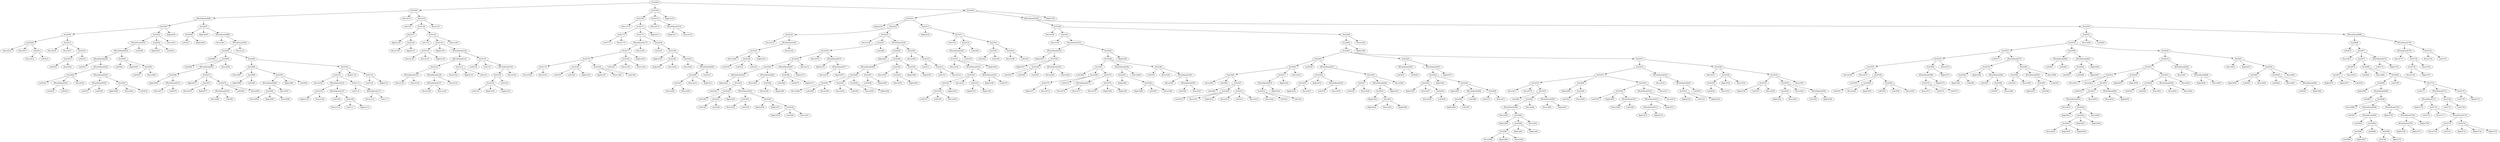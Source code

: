 digraph T {
	Do32009 -> Move2010
	Do32009 -> Move2011
	Do22012 -> Move2013
	Do22012 -> Left2014
	Do32009 -> Do22012
	Do22008 -> Do32009
	Do32015 -> Move2016
	Do32015 -> Move2017
	Do22019 -> Left2020
	Do22019 -> Move2021
	Do22018 -> Do22019
	Do22018 -> Left2022
	Do32015 -> Do22018
	Do22008 -> Do32015
	Do32007 -> Do22008
	IfFoodAhead2026 -> Left2027
	Do32029 -> Left2030
	IfFoodAhead2031 -> Left2032
	IfFoodAhead2031 -> Left2033
	Do32029 -> IfFoodAhead2031
	Do32029 -> Move2034
	IfFoodAhead2028 -> Do32029
	IfFoodAhead2036 -> Left2037
	IfFoodAhead2036 -> Left2038
	IfFoodAhead2035 -> IfFoodAhead2036
	Do32039 -> Right2040
	Do32039 -> Move2041
	Do32039 -> Left2042
	IfFoodAhead2035 -> Do32039
	IfFoodAhead2028 -> IfFoodAhead2035
	IfFoodAhead2026 -> IfFoodAhead2028
	IfFoodAhead2025 -> IfFoodAhead2026
	Do32043 -> Left2044
	Do32043 -> Right2045
	Do22046 -> Left2047
	Do22046 -> Move2048
	Do32043 -> Do22046
	IfFoodAhead2025 -> Do32043
	IfFoodAhead2024 -> IfFoodAhead2025
	IfFoodAhead2024 -> Left2049
	Do32023 -> IfFoodAhead2024
	Do22050 -> Right2051
	Do22050 -> Left2052
	Do32023 -> Do22050
	Do32023 -> Move2053
	Do32007 -> Do32023
	Do32007 -> Right2054
	IfFoodAhead2006 -> Do32007
	Do22056 -> Left2057
	Do22056 -> Right2058
	Do32055 -> Do22056
	Do32055 -> Right2059
	IfFoodAhead2060 -> Move2061
	Do32063 -> Left2064
	Do32065 -> Left2066
	Do22068 -> Right2069
	IfFoodAhead2070 -> Move2071
	IfFoodAhead2070 -> Left2072
	Do22068 -> IfFoodAhead2070
	IfFoodAhead2067 -> Do22068
	Do32073 -> Right2074
	Do22075 -> Move2076
	Do22075 -> Right2077
	Do32073 -> Do22075
	IfFoodAhead2079 -> Move2080
	IfFoodAhead2079 -> Left2081
	Do32078 -> IfFoodAhead2079
	Do32078 -> Left2082
	Do32078 -> Move2083
	Do32073 -> Do32078
	IfFoodAhead2067 -> Do32073
	Do32065 -> IfFoodAhead2067
	Do32065 -> Move2084
	Do32063 -> Do32065
	Do32086 -> Move2087
	Do22088 -> Right2089
	Do22088 -> Left2090
	Do32086 -> Do22088
	Do32093 -> Move2094
	Do32093 -> Right2095
	Do32093 -> Move2096
	IfFoodAhead2092 -> Do32093
	IfFoodAhead2092 -> Move2097
	Do32091 -> IfFoodAhead2092
	Do32091 -> Right2098
	Do32091 -> Left2099
	Do32086 -> Do32091
	Do22085 -> Do32086
	Do32101 -> Move2102
	Do22104 -> Right2105
	Do22104 -> Move2106
	IfFoodAhead2103 -> Do22104
	IfFoodAhead2107 -> Left2108
	Do32109 -> Move2110
	Do32109 -> Left2111
	Do32109 -> Right2112
	IfFoodAhead2107 -> Do32109
	IfFoodAhead2103 -> IfFoodAhead2107
	Do32101 -> IfFoodAhead2103
	Do22113 -> Left2114
	IfFoodAhead2115 -> Move2116
	IfFoodAhead2115 -> Left2117
	Do22113 -> IfFoodAhead2115
	Do32101 -> Do22113
	Do32100 -> Do32101
	Do32100 -> Right2118
	Do22119 -> Left2120
	Do22119 -> Right2121
	Do32100 -> Do22119
	Do22085 -> Do32100
	Do32063 -> Do22085
	IfFoodAhead2062 -> Do32063
	IfFoodAhead2062 -> Move2122
	IfFoodAhead2060 -> IfFoodAhead2062
	Do32055 -> IfFoodAhead2060
	IfFoodAhead2006 -> Do32055
	Do32005 -> IfFoodAhead2006
	Do32005 -> Move2123
	Do32124 -> Left2125
	Do22127 -> Right2128
	Do22129 -> Move2130
	Do22129 -> Right2131
	Do22127 -> Do22129
	Do22126 -> Do22127
	Do32132 -> Left2133
	Do32135 -> Move2136
	Do32135 -> Move2137
	Do32135 -> Right2138
	Do32134 -> Do32135
	Do32134 -> Right2139
	IfFoodAhead2143 -> Move2144
	IfFoodAhead2143 -> Move2145
	Do22142 -> IfFoodAhead2143
	IfFoodAhead2147 -> Move2148
	IfFoodAhead2147 -> Move2149
	IfFoodAhead2146 -> IfFoodAhead2147
	IfFoodAhead2146 -> Move2150
	Do22142 -> IfFoodAhead2146
	IfFoodAhead2141 -> Do22142
	Do32151 -> Move2152
	Do32151 -> Right2153
	Do32151 -> Left2154
	IfFoodAhead2141 -> Do32151
	IfFoodAhead2140 -> IfFoodAhead2141
	Do32155 -> Left2156
	Do32155 -> Left2157
	Do32160 -> Left2161
	Do32160 -> Right2162
	Do32160 -> Right2163
	Do22159 -> Do32160
	Do22159 -> Left2164
	IfFoodAhead2158 -> Do22159
	IfFoodAhead2158 -> Move2165
	Do32155 -> IfFoodAhead2158
	IfFoodAhead2140 -> Do32155
	Do32134 -> IfFoodAhead2140
	Do32132 -> Do32134
	Do32132 -> Move2166
	Do22126 -> Do32132
	Do32124 -> Do22126
	Do32124 -> Move2167
	Do32005 -> Do32124
	Do32004 -> Do32005
	Do22169 -> Move2170
	Do22172 -> Left2173
	Do22172 -> Move2174
	Do32171 -> Do22172
	Do22179 -> Move2180
	Do22179 -> Move2181
	Do32178 -> Do22179
	Do32182 -> Left2183
	Do32182 -> Left2184
	Do32182 -> Right2185
	Do32178 -> Do32182
	Do32186 -> Right2187
	Do32186 -> Move2188
	Do32186 -> Left2189
	Do32178 -> Do32186
	Do32177 -> Do32178
	Do32190 -> Left2191
	Do32190 -> Move2192
	Do32190 -> Move2193
	Do32177 -> Do32190
	Do32177 -> Right2194
	IfFoodAhead2176 -> Do32177
	IfFoodAhead2176 -> Move2195
	Do22175 -> IfFoodAhead2176
	Do22196 -> Left2197
	Do32198 -> Right2199
	Do22200 -> Right2201
	Do22200 -> Move2202
	Do32198 -> Do22200
	Do22203 -> Move2204
	Do22207 -> Move2208
	Do22207 -> Move2209
	Do32206 -> Do22207
	Do32206 -> Move2210
	Do32206 -> Right2211
	IfFoodAhead2205 -> Do32206
	IfFoodAhead2205 -> Left2212
	Do22203 -> IfFoodAhead2205
	Do32198 -> Do22203
	Do22196 -> Do32198
	Do22175 -> Do22196
	Do32171 -> Do22175
	Do32171 -> Right2213
	Do22169 -> Do32171
	Do32168 -> Do22169
	Do22214 -> Move2215
	IfFoodAhead2216 -> Right2217
	IfFoodAhead2216 -> Move2218
	Do22214 -> IfFoodAhead2216
	Do32168 -> Do22214
	Do32168 -> Right2219
	Do32004 -> Do32168
	Do32221 -> Right2222
	Do22224 -> Move2225
	Do32227 -> Move2228
	Do32229 -> Left2230
	Do32229 -> Left2231
	Do32229 -> Left2232
	Do32227 -> Do32229
	Do32227 -> Right2233
	IfFoodAhead2226 -> Do32227
	IfFoodAhead2226 -> Move2234
	Do22224 -> IfFoodAhead2226
	Do22223 -> Do22224
	Do32235 -> Move2236
	IfFoodAhead2241 -> Right2242
	Do32243 -> Left2244
	Do32245 -> Left2246
	Do22247 -> Left2248
	Do22247 -> Left2249
	Do32245 -> Do22247
	Do32245 -> Right2250
	Do32243 -> Do32245
	Do22252 -> Move2253
	Do22252 -> Left2254
	IfFoodAhead2251 -> Do22252
	Do32255 -> Right2256
	Do32255 -> Right2257
	Do32258 -> Right2259
	Do32258 -> Left2260
	Do32258 -> Move2261
	Do32255 -> Do32258
	IfFoodAhead2251 -> Do32255
	Do32243 -> IfFoodAhead2251
	IfFoodAhead2241 -> Do32243
	Do22240 -> IfFoodAhead2241
	IfFoodAhead2262 -> Move2263
	Do22264 -> Move2265
	Do22264 -> Right2266
	IfFoodAhead2262 -> Do22264
	Do22240 -> IfFoodAhead2262
	Do32239 -> Do22240
	Do32268 -> Left2269
	Do32268 -> Left2270
	Do32268 -> Right2271
	IfFoodAhead2267 -> Do32268
	IfFoodAhead2267 -> Right2272
	Do32239 -> IfFoodAhead2267
	Do32239 -> Move2273
	Do32238 -> Do32239
	Do32238 -> Move2274
	IfFoodAhead2275 -> Right2276
	IfFoodAhead2277 -> Move2278
	IfFoodAhead2277 -> Right2279
	IfFoodAhead2275 -> IfFoodAhead2277
	Do32238 -> IfFoodAhead2275
	Do22237 -> Do32238
	Do22237 -> Left2280
	Do32235 -> Do22237
	Do22282 -> Right2283
	Do32287 -> Move2288
	Do32287 -> Left2289
	Do32287 -> Move2290
	Do32286 -> Do32287
	Do22291 -> Move2292
	Do22291 -> Left2293
	Do32286 -> Do22291
	Do22294 -> Move2295
	Do22294 -> Right2296
	Do32286 -> Do22294
	IfFoodAhead2285 -> Do32286
	Do22297 -> Left2298
	Do22297 -> Right2299
	IfFoodAhead2285 -> Do22297
	Do32284 -> IfFoodAhead2285
	Do22300 -> Move2301
	Do22302 -> Move2303
	Do22302 -> Right2304
	Do22300 -> Do22302
	Do32284 -> Do22300
	Do22305 -> Right2306
	Do22305 -> Right2307
	Do32284 -> Do22305
	Do22282 -> Do32284
	IfFoodAhead2281 -> Do22282
	Do22308 -> Move2309
	Do22310 -> Left2311
	Do22312 -> Left2313
	Do22312 -> Move2314
	Do22310 -> Do22312
	Do22308 -> Do22310
	IfFoodAhead2281 -> Do22308
	Do32235 -> IfFoodAhead2281
	Do22223 -> Do32235
	Do32221 -> Do22223
	Do22315 -> Right2316
	Do32317 -> Left2318
	Do32321 -> Move2322
	Do32326 -> Left2327
	Do32326 -> Left2328
	Do32326 -> Move2329
	Do22325 -> Do32326
	Do22325 -> Right2330
	Do32324 -> Do22325
	Do32324 -> Move2331
	Do22332 -> Right2333
	Do22332 -> Right2334
	Do32324 -> Do22332
	IfFoodAhead2323 -> Do32324
	IfFoodAhead2335 -> Right2336
	IfFoodAhead2335 -> Left2337
	IfFoodAhead2323 -> IfFoodAhead2335
	Do32321 -> IfFoodAhead2323
	Do32321 -> Right2338
	IfFoodAhead2320 -> Do32321
	IfFoodAhead2320 -> Left2339
	Do22319 -> IfFoodAhead2320
	Do22319 -> Left2340
	Do32317 -> Do22319
	Do22342 -> Left2343
	Do22342 -> Left2344
	Do22341 -> Do22342
	Do22345 -> Move2346
	Do22345 -> Left2347
	Do22341 -> Do22345
	Do32317 -> Do22341
	Do22315 -> Do32317
	Do32221 -> Do22315
	Do32220 -> Do32221
	Do32349 -> Move2350
	Do22351 -> Move2352
	IfFoodAhead2354 -> Right2355
	Do32356 -> Right2357
	Do32358 -> Left2359
	Do32358 -> Left2360
	Do32358 -> Left2361
	Do32356 -> Do32358
	IfFoodAhead2362 -> Move2363
	IfFoodAhead2362 -> Move2364
	Do32356 -> IfFoodAhead2362
	IfFoodAhead2354 -> Do32356
	IfFoodAhead2353 -> IfFoodAhead2354
	Do32367 -> Left2368
	Do22370 -> Right2371
	Do22370 -> Move2372
	Do22369 -> Do22370
	Do22369 -> Left2373
	Do32367 -> Do22369
	IfFoodAhead2375 -> Move2376
	IfFoodAhead2375 -> Move2377
	Do22374 -> IfFoodAhead2375
	Do32378 -> Move2379
	Do32378 -> Right2380
	Do32378 -> Right2381
	Do22374 -> Do32378
	Do32367 -> Do22374
	Do32366 -> Do32367
	Do22383 -> Right2384
	Do32385 -> Right2386
	Do32385 -> Left2387
	Do32385 -> Move2388
	Do22383 -> Do32385
	IfFoodAhead2382 -> Do22383
	IfFoodAhead2382 -> Move2389
	Do32366 -> IfFoodAhead2382
	Do32390 -> Left2391
	Do32390 -> Move2392
	IfFoodAhead2393 -> Move2394
	IfFoodAhead2395 -> Left2396
	IfFoodAhead2395 -> Move2397
	IfFoodAhead2393 -> IfFoodAhead2395
	Do32390 -> IfFoodAhead2393
	Do32366 -> Do32390
	Do22365 -> Do32366
	Do22365 -> Right2398
	IfFoodAhead2353 -> Do22365
	Do22351 -> IfFoodAhead2353
	Do32349 -> Do22351
	Do32404 -> Move2405
	Do32404 -> Left2406
	Do32407 -> Left2408
	Do32409 -> Left2410
	Do32409 -> Move2411
	Do32409 -> Right2412
	Do32407 -> Do32409
	Do32413 -> Move2414
	Do32413 -> Left2415
	Do32413 -> Move2416
	Do32407 -> Do32413
	Do32404 -> Do32407
	Do32403 -> Do32404
	Do32419 -> Move2420
	Do32419 -> Left2421
	Do32419 -> Left2422
	IfFoodAhead2418 -> Do32419
	IfFoodAhead2418 -> Right2423
	Do22417 -> IfFoodAhead2418
	Do22417 -> Right2424
	Do32403 -> Do22417
	Do32403 -> Move2425
	Do32402 -> Do32403
	Do32402 -> Left2426
	Do22429 -> Right2430
	Do22429 -> Move2431
	Do32428 -> Do22429
	Do32428 -> Right2432
	IfFoodAhead2433 -> Left2434
	IfFoodAhead2433 -> Move2435
	Do32428 -> IfFoodAhead2433
	IfFoodAhead2427 -> Do32428
	Do22437 -> Left2438
	Do22437 -> Move2439
	Do32436 -> Do22437
	Do22441 -> Right2442
	Do32443 -> Right2444
	Do32443 -> Move2445
	Do32443 -> Right2446
	Do22441 -> Do32443
	IfFoodAhead2440 -> Do22441
	IfFoodAhead2440 -> Right2447
	Do32436 -> IfFoodAhead2440
	Do32436 -> Move2448
	IfFoodAhead2427 -> Do32436
	Do32402 -> IfFoodAhead2427
	Do32401 -> Do32402
	IfFoodAhead2450 -> Left2451
	IfFoodAhead2450 -> Left2452
	Do22449 -> IfFoodAhead2450
	Do32455 -> Right2456
	Do32455 -> Move2457
	Do22458 -> Move2459
	Do22458 -> Left2460
	Do32455 -> Do22458
	Do32454 -> Do32455
	Do32454 -> Right2461
	Do32462 -> Right2463
	Do22465 -> Right2466
	Do22465 -> Left2467
	IfFoodAhead2464 -> Do22465
	IfFoodAhead2464 -> Left2468
	Do32462 -> IfFoodAhead2464
	Do22469 -> Left2470
	Do22469 -> Move2471
	Do32462 -> Do22469
	Do32454 -> Do32462
	IfFoodAhead2453 -> Do32454
	IfFoodAhead2453 -> Right2472
	Do22449 -> IfFoodAhead2453
	Do32401 -> Do22449
	Do32476 -> Move2477
	Do32476 -> Move2478
	Do32479 -> Left2480
	IfFoodAhead2482 -> Move2483
	Do32484 -> Right2485
	Do32487 -> Move2488
	Do32487 -> Right2489
	Do32487 -> Move2490
	Do32486 -> Do32487
	Do32486 -> Right2491
	Do32486 -> Right2492
	Do32484 -> Do32486
	Do32484 -> Move2493
	IfFoodAhead2482 -> Do32484
	Do22481 -> IfFoodAhead2482
	Do22481 -> Move2494
	Do32479 -> Do22481
	IfFoodAhead2495 -> Move2496
	IfFoodAhead2495 -> Right2497
	Do32479 -> IfFoodAhead2495
	Do32476 -> Do32479
	Do32475 -> Do32476
	Do22498 -> Right2499
	Do22500 -> Left2501
	Do22500 -> Move2502
	Do22498 -> Do22500
	Do32475 -> Do22498
	Do32504 -> Left2505
	Do32504 -> Right2506
	IfFoodAhead2507 -> Move2508
	IfFoodAhead2507 -> Left2509
	Do32504 -> IfFoodAhead2507
	Do32503 -> Do32504
	IfFoodAhead2512 -> Right2513
	IfFoodAhead2512 -> Right2514
	IfFoodAhead2511 -> IfFoodAhead2512
	IfFoodAhead2511 -> Right2515
	IfFoodAhead2510 -> IfFoodAhead2511
	IfFoodAhead2510 -> Move2516
	Do32503 -> IfFoodAhead2510
	Do32503 -> Move2517
	Do32475 -> Do32503
	Do22474 -> Do32475
	IfFoodAhead2518 -> Move2519
	Do32521 -> Right2522
	Do32521 -> Left2523
	Do32521 -> Right2524
	IfFoodAhead2520 -> Do32521
	IfFoodAhead2520 -> Left2525
	IfFoodAhead2518 -> IfFoodAhead2520
	Do22474 -> IfFoodAhead2518
	Do22473 -> Do22474
	Do32526 -> Move2527
	Do22529 -> Left2530
	Do22529 -> Move2531
	Do32528 -> Do22529
	Do32528 -> Right2532
	Do32528 -> Move2533
	Do32526 -> Do32528
	Do32535 -> Right2536
	Do32535 -> Left2537
	Do32535 -> Move2538
	Do32534 -> Do32535
	Do22540 -> Right2541
	Do22540 -> Move2542
	Do32539 -> Do22540
	Do32539 -> Move2543
	IfFoodAhead2544 -> Left2545
	IfFoodAhead2544 -> Right2546
	Do32539 -> IfFoodAhead2544
	Do32534 -> Do32539
	Do32534 -> Move2547
	Do32526 -> Do32534
	Do22473 -> Do32526
	Do32401 -> Do22473
	Do22400 -> Do32401
	Do22400 -> Right2548
	Do22399 -> Do22400
	Do22399 -> Move2549
	Do32349 -> Do22399
	IfFoodAhead2348 -> Do32349
	Do32555 -> Move2556
	Do32555 -> Move2557
	Do32558 -> Left2559
	Do32560 -> Left2561
	Do32560 -> Move2562
	Do32560 -> Right2563
	Do32558 -> Do32560
	Do32564 -> Left2565
	Do32564 -> Left2566
	Do32564 -> Move2567
	Do32558 -> Do32564
	Do32555 -> Do32558
	Do32554 -> Do32555
	Do32570 -> Move2571
	Do32570 -> Left2572
	Do32570 -> Left2573
	IfFoodAhead2569 -> Do32570
	IfFoodAhead2569 -> Right2574
	Do22568 -> IfFoodAhead2569
	Do22568 -> Right2575
	Do32554 -> Do22568
	Do32554 -> Move2576
	Do32553 -> Do32554
	Do32553 -> Left2577
	Do22580 -> Right2581
	Do22580 -> Left2582
	Do32579 -> Do22580
	Do32579 -> Right2583
	IfFoodAhead2584 -> Left2585
	Do22586 -> Left2587
	Do22586 -> Move2588
	IfFoodAhead2584 -> Do22586
	Do32579 -> IfFoodAhead2584
	IfFoodAhead2578 -> Do32579
	Do22590 -> Left2591
	Do22590 -> Move2592
	Do32589 -> Do22590
	Do22594 -> Right2595
	Do22594 -> Left2596
	IfFoodAhead2593 -> Do22594
	IfFoodAhead2593 -> Left2597
	Do32589 -> IfFoodAhead2593
	Do32589 -> Move2598
	IfFoodAhead2578 -> Do32589
	Do32553 -> IfFoodAhead2578
	Do32552 -> Do32553
	IfFoodAhead2600 -> Left2601
	IfFoodAhead2600 -> Left2602
	Do22599 -> IfFoodAhead2600
	Do32604 -> Left2605
	Do32604 -> Left2606
	Do32604 -> Right2607
	IfFoodAhead2603 -> Do32604
	IfFoodAhead2603 -> Right2608
	Do22599 -> IfFoodAhead2603
	Do32552 -> Do22599
	Do32612 -> Move2613
	Do32612 -> Move2614
	Do32615 -> Left2616
	IfFoodAhead2618 -> Move2619
	Do32620 -> Right2621
	Do32623 -> Move2624
	Do32623 -> Right2625
	Do32623 -> Right2626
	Do32622 -> Do32623
	Do32622 -> Right2627
	Do32622 -> Right2628
	Do32620 -> Do32622
	Do32620 -> Move2629
	IfFoodAhead2618 -> Do32620
	Do22617 -> IfFoodAhead2618
	Do22617 -> Move2630
	Do32615 -> Do22617
	IfFoodAhead2631 -> Move2632
	IfFoodAhead2631 -> Right2633
	Do32615 -> IfFoodAhead2631
	Do32612 -> Do32615
	Do32611 -> Do32612
	Do22634 -> Right2635
	Do22634 -> Right2636
	Do32611 -> Do22634
	Do32638 -> Left2639
	Do32638 -> Left2640
	Do32638 -> Move2641
	Do32637 -> Do32638
	IfFoodAhead2642 -> Move2643
	IfFoodAhead2642 -> Move2644
	Do32637 -> IfFoodAhead2642
	Do32637 -> Move2645
	Do32611 -> Do32637
	Do22610 -> Do32611
	IfFoodAhead2646 -> Move2647
	IfFoodAhead2648 -> Right2649
	IfFoodAhead2648 -> Move2650
	IfFoodAhead2646 -> IfFoodAhead2648
	Do22610 -> IfFoodAhead2646
	Do22609 -> Do22610
	Do32651 -> Move2652
	Do32651 -> Right2653
	Do32655 -> Right2656
	Do32655 -> Left2657
	Do32655 -> Move2658
	Do32654 -> Do32655
	Do32659 -> Left2660
	Do32659 -> Move2661
	IfFoodAhead2662 -> Left2663
	IfFoodAhead2662 -> Right2664
	Do32659 -> IfFoodAhead2662
	Do32654 -> Do32659
	Do32654 -> Move2665
	Do32651 -> Do32654
	Do22609 -> Do32651
	Do32552 -> Do22609
	Do32551 -> Do32552
	Do32551 -> Move2666
	Do32551 -> Left2667
	Do22550 -> Do32551
	Do22669 -> Left2670
	Do32671 -> Move2672
	Do32675 -> Right2676
	Do32675 -> Right2677
	Do32675 -> Left2678
	Do22674 -> Do32675
	Do22674 -> Move2679
	Do22673 -> Do22674
	Do32680 -> Left2681
	Do32680 -> Move2682
	Do22684 -> Right2685
	IfFoodAhead2686 -> Left2687
	Do32688 -> Move2689
	IfFoodAhead2690 -> Left2691
	IfFoodAhead2692 -> Left2693
	Do22695 -> Left2696
	Do22695 -> Right2697
	Do32694 -> Do22695
	Do32694 -> Left2698
	Do22699 -> Left2700
	Do22699 -> Right2701
	Do32694 -> Do22699
	IfFoodAhead2692 -> Do32694
	IfFoodAhead2690 -> IfFoodAhead2692
	Do32688 -> IfFoodAhead2690
	IfFoodAhead2702 -> Right2703
	IfFoodAhead2705 -> Right2706
	IfFoodAhead2705 -> Right2707
	IfFoodAhead2704 -> IfFoodAhead2705
	IfFoodAhead2704 -> Right2708
	IfFoodAhead2702 -> IfFoodAhead2704
	Do32688 -> IfFoodAhead2702
	IfFoodAhead2686 -> Do32688
	Do22684 -> IfFoodAhead2686
	Do32683 -> Do22684
	Do32683 -> Left2709
	Do32710 -> Left2711
	IfFoodAhead2713 -> Right2714
	Do32715 -> Left2716
	Do32715 -> Move2717
	Do22719 -> Move2720
	Do22719 -> Left2721
	IfFoodAhead2718 -> Do22719
	Do32722 -> Right2723
	Do32722 -> Right2724
	Do32722 -> Right2725
	IfFoodAhead2718 -> Do32722
	Do32715 -> IfFoodAhead2718
	IfFoodAhead2713 -> Do32715
	IfFoodAhead2712 -> IfFoodAhead2713
	Do22726 -> Left2727
	Do22726 -> Left2728
	IfFoodAhead2712 -> Do22726
	Do32710 -> IfFoodAhead2712
	Do22729 -> Left2730
	Do22729 -> Right2731
	Do32710 -> Do22729
	Do32683 -> Do32710
	Do32680 -> Do32683
	Do22673 -> Do32680
	Do32671 -> Do22673
	IfFoodAhead2732 -> Left2733
	IfFoodAhead2732 -> Right2734
	Do32671 -> IfFoodAhead2732
	Do22669 -> Do32671
	IfFoodAhead2668 -> Do22669
	IfFoodAhead2736 -> Move2737
	Do22739 -> Move2740
	Do22739 -> Right2741
	Do22738 -> Do22739
	Do22738 -> Move2742
	IfFoodAhead2736 -> Do22738
	IfFoodAhead2735 -> IfFoodAhead2736
	Do22743 -> Move2744
	Do22743 -> Left2745
	IfFoodAhead2735 -> Do22743
	IfFoodAhead2668 -> IfFoodAhead2735
	Do22550 -> IfFoodAhead2668
	IfFoodAhead2348 -> Do22550
	Do32220 -> IfFoodAhead2348
	Do32220 -> Right2746
	Do32004 -> Do32220
}
